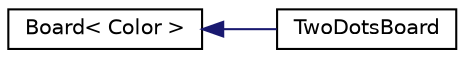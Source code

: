 digraph "Graphical Class Hierarchy"
{
 // LATEX_PDF_SIZE
  edge [fontname="Helvetica",fontsize="10",labelfontname="Helvetica",labelfontsize="10"];
  node [fontname="Helvetica",fontsize="10",shape=record];
  rankdir="LR";
  Node0 [label="Board\< Color \>",height=0.2,width=0.4,color="black", fillcolor="white", style="filled",URL="$classBoard.html",tooltip=" "];
  Node0 -> Node1 [dir="back",color="midnightblue",fontsize="10",style="solid",fontname="Helvetica"];
  Node1 [label="TwoDotsBoard",height=0.2,width=0.4,color="black", fillcolor="white", style="filled",URL="$classTwoDotsBoard.html",tooltip="TwoDotsBoard provides an ADT to represent a TwoDots game board parameterized by the type Colors."];
}
